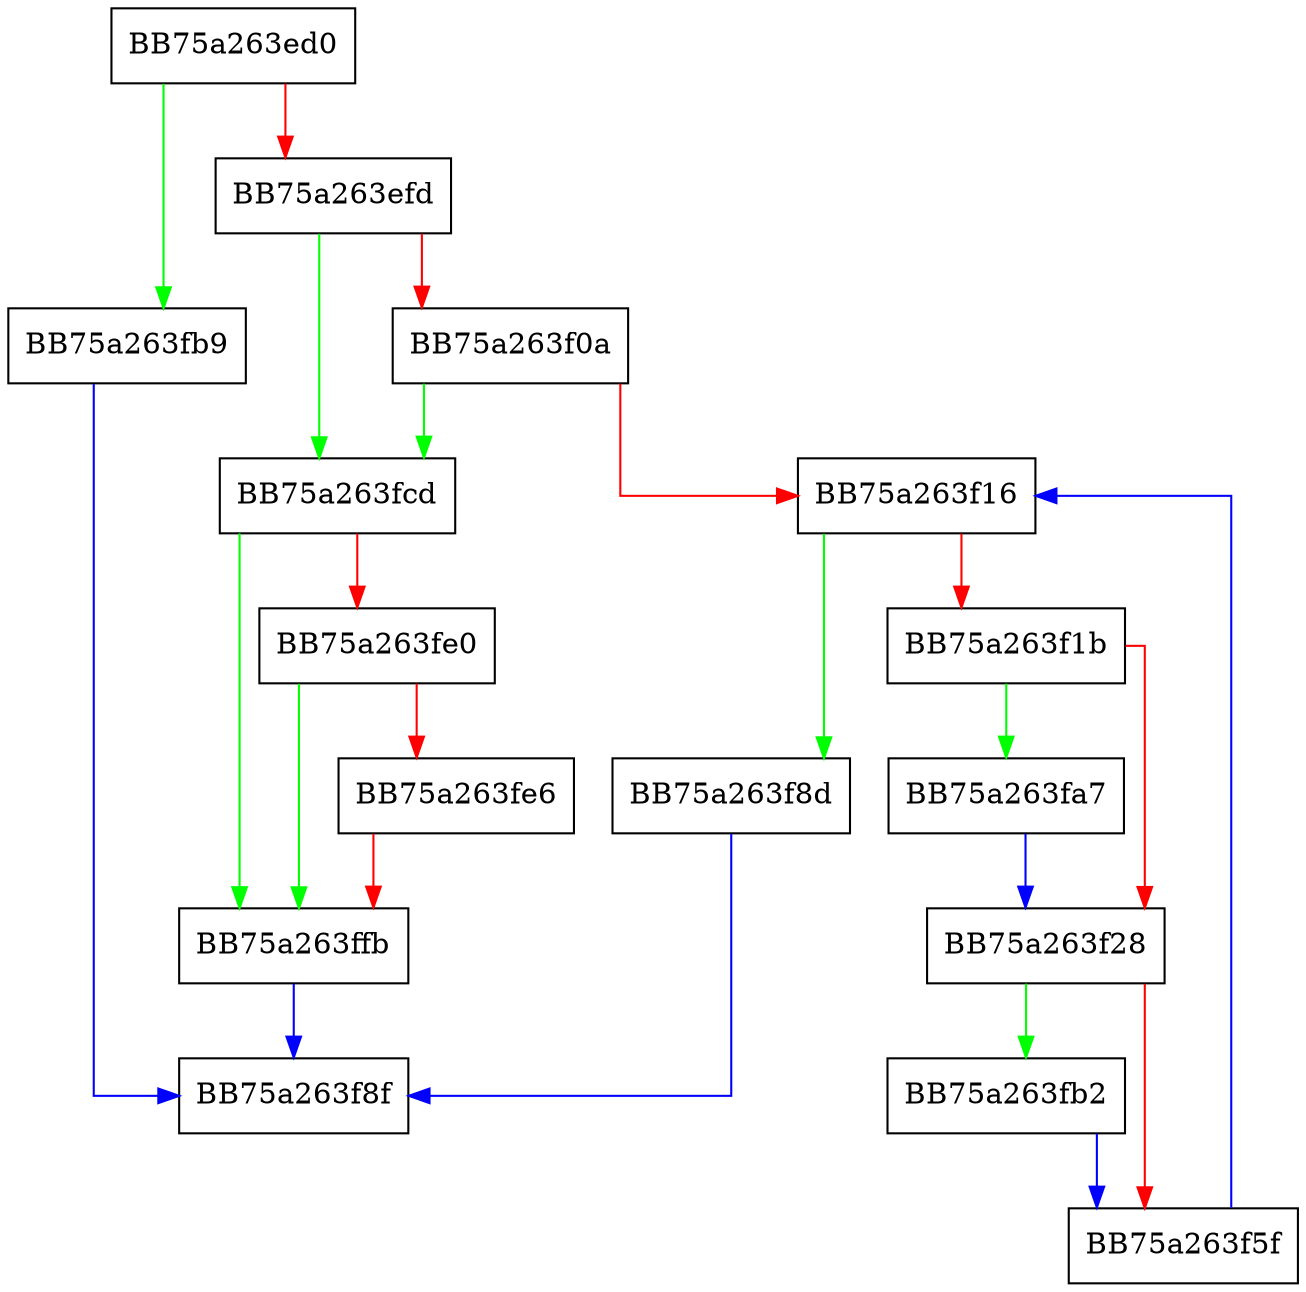 digraph Read {
  node [shape="box"];
  graph [splines=ortho];
  BB75a263ed0 -> BB75a263fb9 [color="green"];
  BB75a263ed0 -> BB75a263efd [color="red"];
  BB75a263efd -> BB75a263fcd [color="green"];
  BB75a263efd -> BB75a263f0a [color="red"];
  BB75a263f0a -> BB75a263fcd [color="green"];
  BB75a263f0a -> BB75a263f16 [color="red"];
  BB75a263f16 -> BB75a263f8d [color="green"];
  BB75a263f16 -> BB75a263f1b [color="red"];
  BB75a263f1b -> BB75a263fa7 [color="green"];
  BB75a263f1b -> BB75a263f28 [color="red"];
  BB75a263f28 -> BB75a263fb2 [color="green"];
  BB75a263f28 -> BB75a263f5f [color="red"];
  BB75a263f5f -> BB75a263f16 [color="blue"];
  BB75a263f8d -> BB75a263f8f [color="blue"];
  BB75a263fa7 -> BB75a263f28 [color="blue"];
  BB75a263fb2 -> BB75a263f5f [color="blue"];
  BB75a263fb9 -> BB75a263f8f [color="blue"];
  BB75a263fcd -> BB75a263ffb [color="green"];
  BB75a263fcd -> BB75a263fe0 [color="red"];
  BB75a263fe0 -> BB75a263ffb [color="green"];
  BB75a263fe0 -> BB75a263fe6 [color="red"];
  BB75a263fe6 -> BB75a263ffb [color="red"];
  BB75a263ffb -> BB75a263f8f [color="blue"];
}